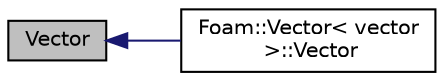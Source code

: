 digraph "Vector"
{
  bgcolor="transparent";
  edge [fontname="Helvetica",fontsize="10",labelfontname="Helvetica",labelfontsize="10"];
  node [fontname="Helvetica",fontsize="10",shape=record];
  rankdir="LR";
  Node1 [label="Vector",height=0.2,width=0.4,color="black", fillcolor="grey75", style="filled", fontcolor="black"];
  Node1 -> Node2 [dir="back",color="midnightblue",fontsize="10",style="solid",fontname="Helvetica"];
  Node2 [label="Foam::Vector\< vector\l \>::Vector",height=0.2,width=0.4,color="black",URL="$a29749.html#a9ae6a5b4cc42ae13b6ad8afa431bb4bd",tooltip="Construct initialized to zero. "];
}
